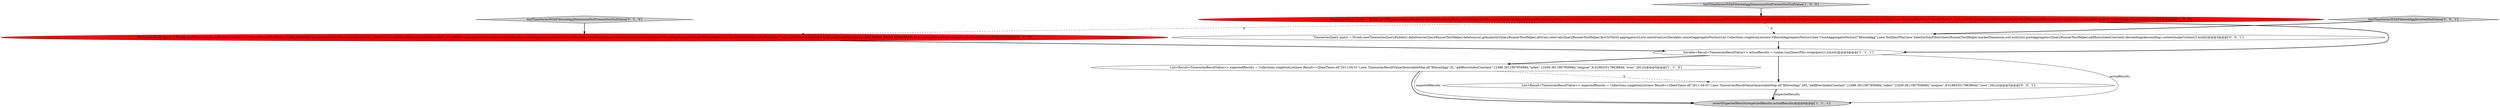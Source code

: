 digraph {
0 [style = filled, label = "testTimeSeriesWithFilteredAggDimensionNotPresentNotNullValue['1', '0', '0']", fillcolor = lightgray, shape = diamond image = "AAA0AAABBB1BBB"];
4 [style = filled, label = "assertExpectedResults(expectedResults,actualResults)@@@6@@@['1', '1', '1']", fillcolor = lightgray, shape = ellipse image = "AAA0AAABBB1BBB"];
3 [style = filled, label = "List<Result<TimeseriesResultValue>> expectedResults = Collections.singletonList(new Result<>(DateTimes.of(\"2011-04-01\"),new TimeseriesResultValue(ImmutableMap.of(\"filteredAgg\",0L,\"addRowsIndexConstant\",12486.361190795898d,\"index\",12459.361190795898d,\"uniques\",9.019833517963864d,\"rows\",26L))))@@@5@@@['1', '1', '0']", fillcolor = white, shape = ellipse image = "AAA0AAABBB1BBB"];
1 [style = filled, label = "TimeseriesQuery query = Druids.newTimeseriesQueryBuilder().dataSource(QueryRunnerTestHelper.dataSource).granularity(QueryRunnerTestHelper.allGran).intervals(QueryRunnerTestHelper.firstToThird).aggregators(Lists.newArrayList(Iterables.concat(aggregatorFactoryList,Collections.singletonList(new FilteredAggregatorFactory(new CountAggregatorFactory(\"filteredAgg\"),new SelectorDimFilter(\"abraKaDabra\",\"Lol\",null)))))).postAggregators(QueryRunnerTestHelper.addRowsIndexConstant).descending(descending).context(makeContext()).build()@@@3@@@['1', '0', '0']", fillcolor = red, shape = ellipse image = "AAA1AAABBB1BBB"];
2 [style = filled, label = "Iterable<Result<TimeseriesResultValue>> actualResults = runner.run(QueryPlus.wrap(query)).toList()@@@4@@@['1', '1', '1']", fillcolor = white, shape = ellipse image = "AAA0AAABBB1BBB"];
6 [style = filled, label = "testTimeSeriesWithFilteredAggDimensionNotPresentNotNullValue['0', '1', '0']", fillcolor = lightgray, shape = diamond image = "AAA0AAABBB2BBB"];
7 [style = filled, label = "TimeseriesQuery query = Druids.newTimeseriesQueryBuilder().dataSource(QueryRunnerTestHelper.dataSource).granularity(QueryRunnerTestHelper.allGran).intervals(QueryRunnerTestHelper.firstToThird).aggregators(Lists.newArrayList(Iterables.concat(aggregatorFactoryList,Collections.singletonList(new FilteredAggregatorFactory(new CountAggregatorFactory(\"filteredAgg\"),new NotDimFilter(new SelectorDimFilter(QueryRunnerTestHelper.marketDimension,null,null))))))).postAggregators(QueryRunnerTestHelper.addRowsIndexConstant).descending(descending).context(makeContext()).build()@@@3@@@['0', '0', '1']", fillcolor = white, shape = ellipse image = "AAA0AAABBB3BBB"];
8 [style = filled, label = "List<Result<TimeseriesResultValue>> expectedResults = Collections.singletonList(new Result<>(DateTimes.of(\"2011-04-01\"),new TimeseriesResultValue(ImmutableMap.of(\"filteredAgg\",26L,\"addRowsIndexConstant\",12486.361190795898d,\"index\",12459.361190795898d,\"uniques\",9.019833517963864d,\"rows\",26L))))@@@5@@@['0', '0', '1']", fillcolor = white, shape = ellipse image = "AAA0AAABBB3BBB"];
9 [style = filled, label = "testTimeSeriesWithFilteredAggInvertedNullValue['0', '0', '1']", fillcolor = lightgray, shape = diamond image = "AAA0AAABBB3BBB"];
5 [style = filled, label = "TimeseriesQuery query = Druids.newTimeseriesQueryBuilder().dataSource(QueryRunnerTestHelper.DATA_SOURCE).granularity(QueryRunnerTestHelper.ALL_GRAN).intervals(QueryRunnerTestHelper.FIRST_TO_THIRD).aggregators(Lists.newArrayList(Iterables.concat(aggregatorFactoryList,Collections.singletonList(new FilteredAggregatorFactory(new CountAggregatorFactory(\"filteredAgg\"),new SelectorDimFilter(\"abraKaDabra\",\"Lol\",null)))))).postAggregators(QueryRunnerTestHelper.ADD_ROWS_INDEX_CONSTANT).descending(descending).context(makeContext()).build()@@@3@@@['0', '1', '0']", fillcolor = red, shape = ellipse image = "AAA1AAABBB2BBB"];
3->8 [style = dashed, label="0"];
6->5 [style = bold, label=""];
5->2 [style = bold, label=""];
1->2 [style = bold, label=""];
3->4 [style = solid, label="expectedResults"];
8->4 [style = solid, label="expectedResults"];
8->4 [style = bold, label=""];
1->5 [style = dashed, label="0"];
1->7 [style = dashed, label="0"];
9->7 [style = bold, label=""];
3->4 [style = bold, label=""];
0->1 [style = bold, label=""];
7->2 [style = bold, label=""];
2->4 [style = solid, label="actualResults"];
2->3 [style = bold, label=""];
2->8 [style = bold, label=""];
}
